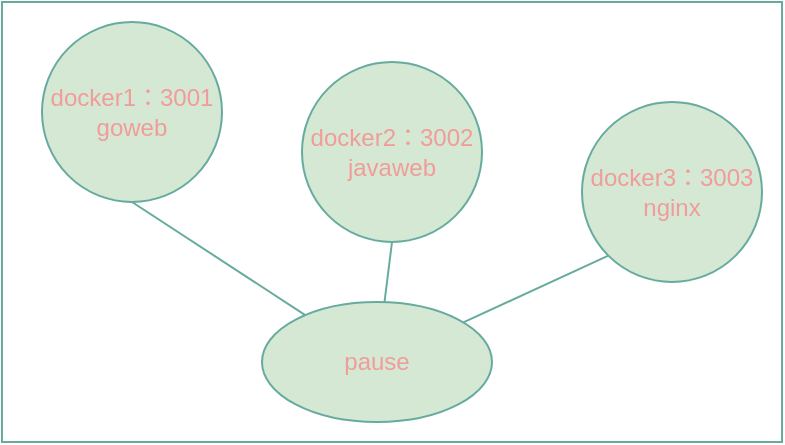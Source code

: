 <mxfile version="12.3.2" type="device" pages="1"><diagram id="F_-v_vXQFC3gjdRby6Cl" name="Page-1"><mxGraphModel dx="946" dy="471" grid="1" gridSize="10" guides="1" tooltips="1" connect="1" arrows="1" fold="1" page="1" pageScale="1" pageWidth="850" pageHeight="1100" math="0" shadow="0"><root><mxCell id="0"/><mxCell id="1" parent="0"/><mxCell id="yG1BoOFmx9uP2dgR6qPH-1" value="" style="rounded=0;whiteSpace=wrap;html=1;strokeColor=#67AB9F;" vertex="1" parent="1"><mxGeometry x="100" y="110" width="390" height="220" as="geometry"/></mxCell><mxCell id="yG1BoOFmx9uP2dgR6qPH-2" value="docker1：3001&lt;br&gt;goweb" style="ellipse;whiteSpace=wrap;html=1;aspect=fixed;strokeColor=#67AB9F;fontColor=#F19C99;fillColor=#D5E8D4;" vertex="1" parent="1"><mxGeometry x="120" y="120" width="90" height="90" as="geometry"/></mxCell><mxCell id="yG1BoOFmx9uP2dgR6qPH-3" value="docker2：3002&lt;br&gt;javaweb" style="ellipse;whiteSpace=wrap;html=1;aspect=fixed;strokeColor=#67AB9F;fontColor=#F19C99;fillColor=#D5E8D4;" vertex="1" parent="1"><mxGeometry x="250" y="140" width="90" height="90" as="geometry"/></mxCell><mxCell id="yG1BoOFmx9uP2dgR6qPH-5" value="docker3：3003&lt;br&gt;nginx" style="ellipse;whiteSpace=wrap;html=1;aspect=fixed;strokeColor=#67AB9F;fontColor=#F19C99;fillColor=#D5E8D4;" vertex="1" parent="1"><mxGeometry x="390" y="160" width="90" height="90" as="geometry"/></mxCell><mxCell id="yG1BoOFmx9uP2dgR6qPH-6" value="pause" style="ellipse;whiteSpace=wrap;html=1;strokeColor=#67AB9F;fontColor=#F19C99;fillColor=#D5E8D4;" vertex="1" parent="1"><mxGeometry x="230" y="260" width="115" height="60" as="geometry"/></mxCell><mxCell id="yG1BoOFmx9uP2dgR6qPH-7" value="" style="endArrow=none;html=1;entryX=0.5;entryY=1;entryDx=0;entryDy=0;strokeColor=#67AB9F;" edge="1" parent="1" source="yG1BoOFmx9uP2dgR6qPH-6" target="yG1BoOFmx9uP2dgR6qPH-2"><mxGeometry width="50" height="50" relative="1" as="geometry"><mxPoint x="140" y="410" as="sourcePoint"/><mxPoint x="190" y="360" as="targetPoint"/></mxGeometry></mxCell><mxCell id="yG1BoOFmx9uP2dgR6qPH-8" value="" style="endArrow=none;html=1;entryX=0.5;entryY=1;entryDx=0;entryDy=0;strokeColor=#67AB9F;" edge="1" parent="1" source="yG1BoOFmx9uP2dgR6qPH-6" target="yG1BoOFmx9uP2dgR6qPH-3"><mxGeometry width="50" height="50" relative="1" as="geometry"><mxPoint x="330" y="390" as="sourcePoint"/><mxPoint x="380" y="340" as="targetPoint"/></mxGeometry></mxCell><mxCell id="yG1BoOFmx9uP2dgR6qPH-9" value="" style="endArrow=none;html=1;entryX=0;entryY=1;entryDx=0;entryDy=0;strokeColor=#67AB9F;" edge="1" parent="1" source="yG1BoOFmx9uP2dgR6qPH-6" target="yG1BoOFmx9uP2dgR6qPH-5"><mxGeometry width="50" height="50" relative="1" as="geometry"><mxPoint x="360" y="400" as="sourcePoint"/><mxPoint x="410" y="350" as="targetPoint"/></mxGeometry></mxCell></root></mxGraphModel></diagram></mxfile>